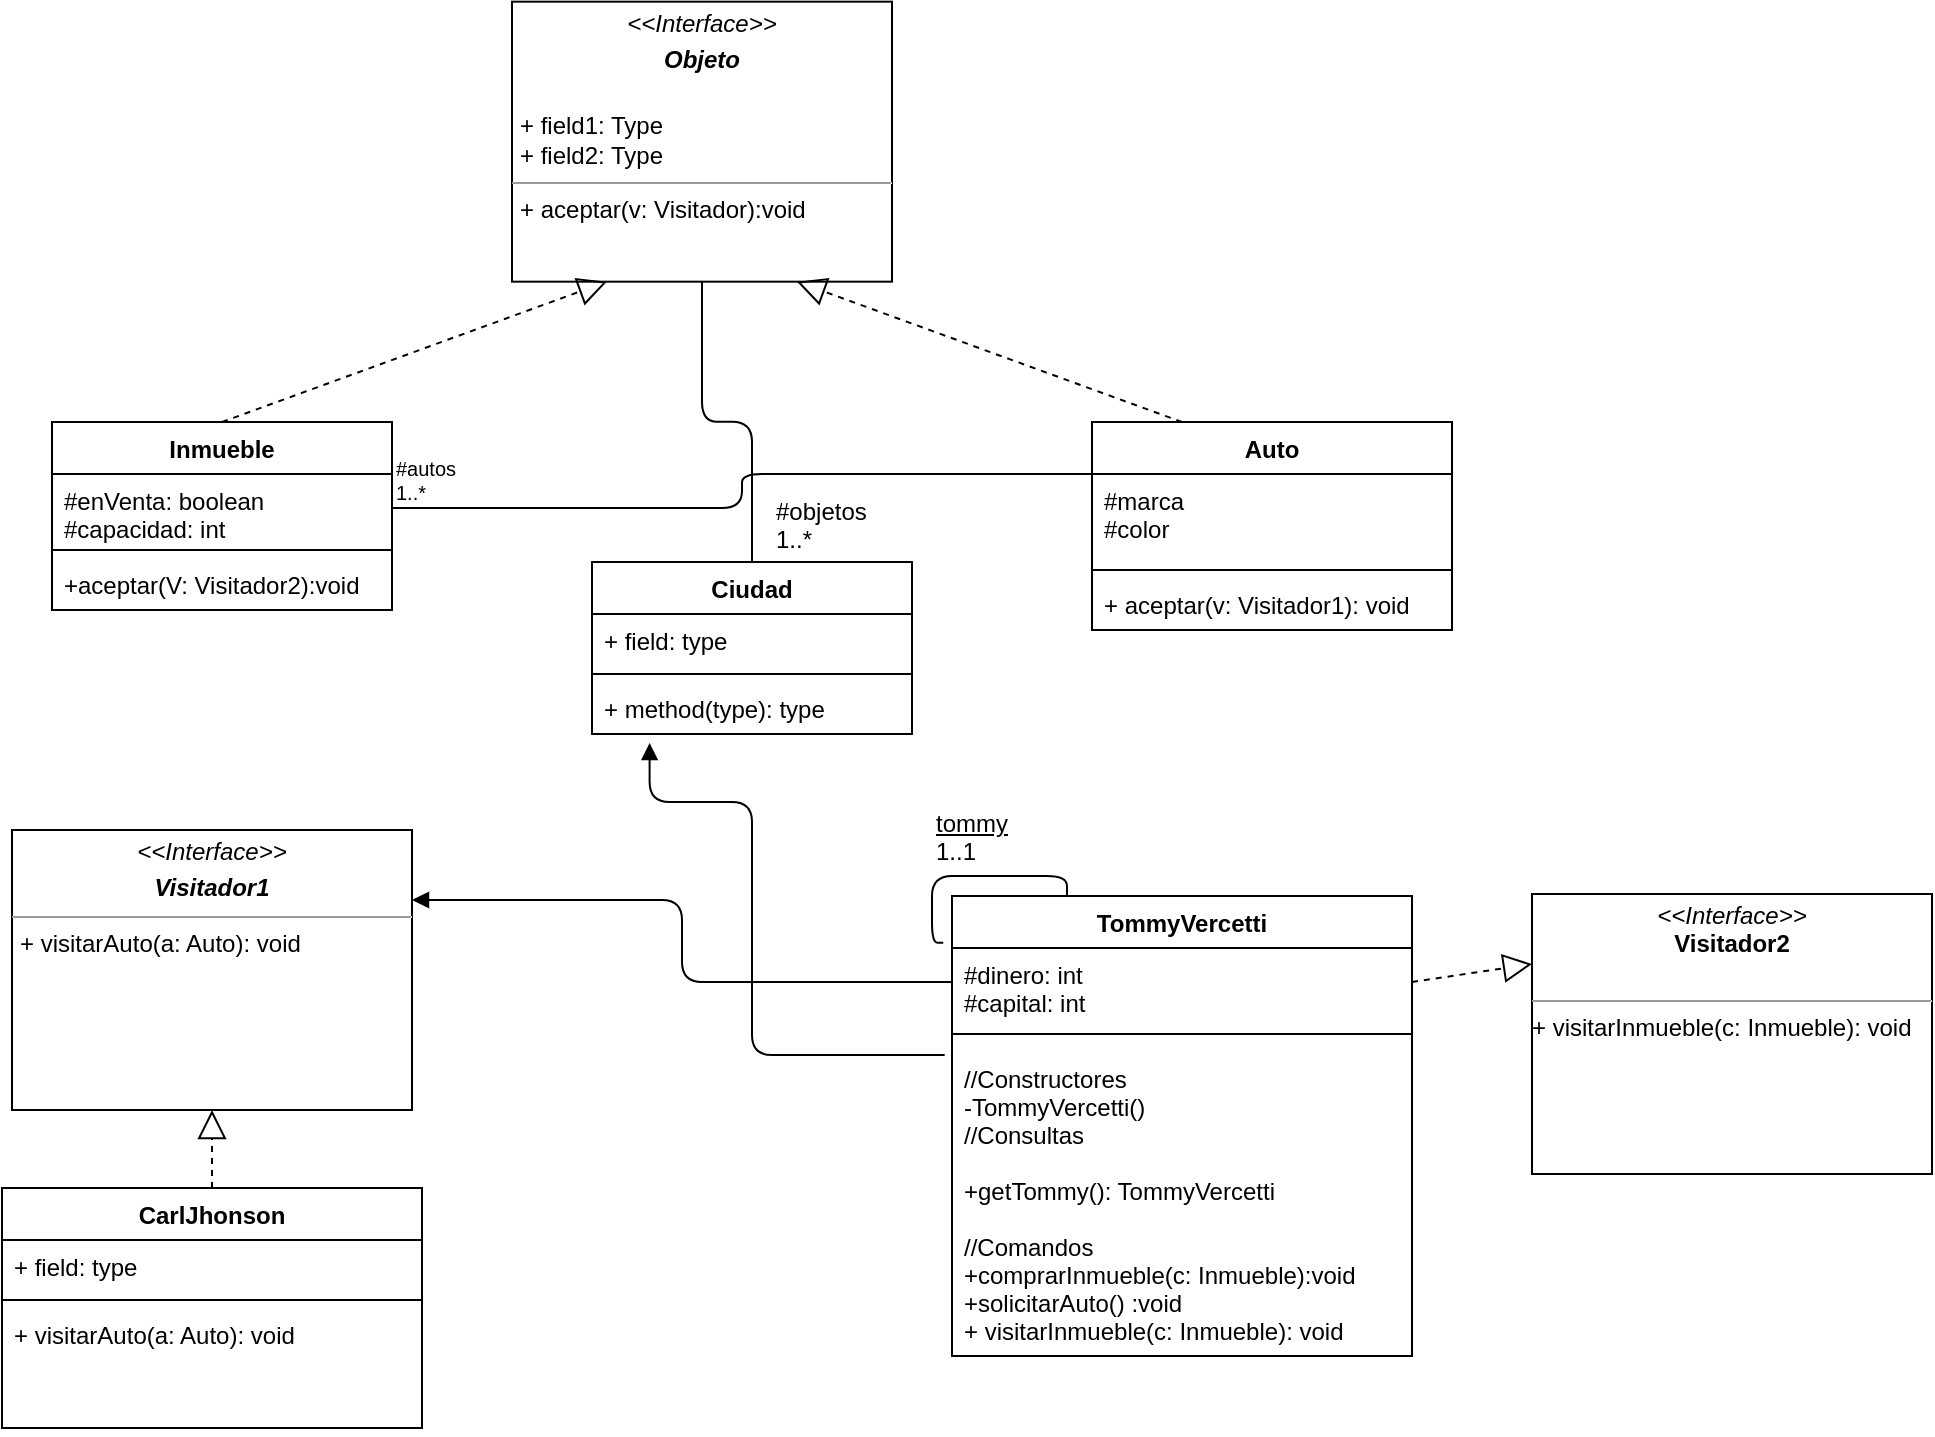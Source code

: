 <mxfile version="11.3.1" type="google" pages="1"><diagram name="Page-1" id="c4acf3e9-155e-7222-9cf6-157b1a14988f"><mxGraphModel dx="907" dy="1637" grid="1" gridSize="10" guides="1" tooltips="1" connect="1" arrows="1" fold="1" page="1" pageScale="1" pageWidth="850" pageHeight="1100" background="#ffffff" math="0" shadow="0"><root><mxCell id="0"/><mxCell id="1" parent="0"/><mxCell id="IqRkpjdhJnoGVLFhwTqX-1" value="Ciudad&#10;" style="swimlane;fontStyle=1;align=center;verticalAlign=top;childLayout=stackLayout;horizontal=1;startSize=26;horizontalStack=0;resizeParent=1;resizeParentMax=0;resizeLast=0;collapsible=1;marginBottom=0;" vertex="1" parent="1"><mxGeometry x="330" y="20" width="160" height="86" as="geometry"/></mxCell><mxCell id="IqRkpjdhJnoGVLFhwTqX-2" value="+ field: type" style="text;strokeColor=none;fillColor=none;align=left;verticalAlign=top;spacingLeft=4;spacingRight=4;overflow=hidden;rotatable=0;points=[[0,0.5],[1,0.5]];portConstraint=eastwest;" vertex="1" parent="IqRkpjdhJnoGVLFhwTqX-1"><mxGeometry y="26" width="160" height="26" as="geometry"/></mxCell><mxCell id="IqRkpjdhJnoGVLFhwTqX-3" value="" style="line;strokeWidth=1;fillColor=none;align=left;verticalAlign=middle;spacingTop=-1;spacingLeft=3;spacingRight=3;rotatable=0;labelPosition=right;points=[];portConstraint=eastwest;" vertex="1" parent="IqRkpjdhJnoGVLFhwTqX-1"><mxGeometry y="52" width="160" height="8" as="geometry"/></mxCell><mxCell id="IqRkpjdhJnoGVLFhwTqX-4" value="+ method(type): type" style="text;strokeColor=none;fillColor=none;align=left;verticalAlign=top;spacingLeft=4;spacingRight=4;overflow=hidden;rotatable=0;points=[[0,0.5],[1,0.5]];portConstraint=eastwest;" vertex="1" parent="IqRkpjdhJnoGVLFhwTqX-1"><mxGeometry y="60" width="160" height="26" as="geometry"/></mxCell><mxCell id="IqRkpjdhJnoGVLFhwTqX-5" value="Auto" style="swimlane;fontStyle=1;align=center;verticalAlign=top;childLayout=stackLayout;horizontal=1;startSize=26;horizontalStack=0;resizeParent=1;resizeParentMax=0;resizeLast=0;collapsible=1;marginBottom=0;" vertex="1" parent="1"><mxGeometry x="580" y="-50" width="180" height="104" as="geometry"/></mxCell><mxCell id="IqRkpjdhJnoGVLFhwTqX-6" value="#marca&#10;#color" style="text;strokeColor=none;fillColor=none;align=left;verticalAlign=top;spacingLeft=4;spacingRight=4;overflow=hidden;rotatable=0;points=[[0,0.5],[1,0.5]];portConstraint=eastwest;" vertex="1" parent="IqRkpjdhJnoGVLFhwTqX-5"><mxGeometry y="26" width="180" height="44" as="geometry"/></mxCell><mxCell id="IqRkpjdhJnoGVLFhwTqX-7" value="" style="line;strokeWidth=1;fillColor=none;align=left;verticalAlign=middle;spacingTop=-1;spacingLeft=3;spacingRight=3;rotatable=0;labelPosition=right;points=[];portConstraint=eastwest;" vertex="1" parent="IqRkpjdhJnoGVLFhwTqX-5"><mxGeometry y="70" width="180" height="8" as="geometry"/></mxCell><mxCell id="IqRkpjdhJnoGVLFhwTqX-8" value="+ aceptar(v: Visitador1): void" style="text;strokeColor=none;fillColor=none;align=left;verticalAlign=top;spacingLeft=4;spacingRight=4;overflow=hidden;rotatable=0;points=[[0,0.5],[1,0.5]];portConstraint=eastwest;" vertex="1" parent="IqRkpjdhJnoGVLFhwTqX-5"><mxGeometry y="78" width="180" height="26" as="geometry"/></mxCell><mxCell id="IqRkpjdhJnoGVLFhwTqX-9" value="Inmueble" style="swimlane;fontStyle=1;align=center;verticalAlign=top;childLayout=stackLayout;horizontal=1;startSize=26;horizontalStack=0;resizeParent=1;resizeParentMax=0;resizeLast=0;collapsible=1;marginBottom=0;" vertex="1" parent="1"><mxGeometry x="60" y="-50" width="170" height="94" as="geometry"/></mxCell><mxCell id="IqRkpjdhJnoGVLFhwTqX-10" value="#enVenta: boolean&#10;#capacidad: int" style="text;strokeColor=none;fillColor=none;align=left;verticalAlign=top;spacingLeft=4;spacingRight=4;overflow=hidden;rotatable=0;points=[[0,0.5],[1,0.5]];portConstraint=eastwest;" vertex="1" parent="IqRkpjdhJnoGVLFhwTqX-9"><mxGeometry y="26" width="170" height="34" as="geometry"/></mxCell><mxCell id="IqRkpjdhJnoGVLFhwTqX-11" value="" style="line;strokeWidth=1;fillColor=none;align=left;verticalAlign=middle;spacingTop=-1;spacingLeft=3;spacingRight=3;rotatable=0;labelPosition=right;points=[];portConstraint=eastwest;" vertex="1" parent="IqRkpjdhJnoGVLFhwTqX-9"><mxGeometry y="60" width="170" height="8" as="geometry"/></mxCell><mxCell id="IqRkpjdhJnoGVLFhwTqX-12" value="+aceptar(V: Visitador2):void" style="text;strokeColor=none;fillColor=none;align=left;verticalAlign=top;spacingLeft=4;spacingRight=4;overflow=hidden;rotatable=0;points=[[0,0.5],[1,0.5]];portConstraint=eastwest;" vertex="1" parent="IqRkpjdhJnoGVLFhwTqX-9"><mxGeometry y="68" width="170" height="26" as="geometry"/></mxCell><mxCell id="IqRkpjdhJnoGVLFhwTqX-13" value="TommyVercetti" style="swimlane;fontStyle=1;align=center;verticalAlign=top;childLayout=stackLayout;horizontal=1;startSize=26;horizontalStack=0;resizeParent=1;resizeParentMax=0;resizeLast=0;collapsible=1;marginBottom=0;" vertex="1" parent="1"><mxGeometry x="510" y="187" width="230" height="230" as="geometry"/></mxCell><mxCell id="IqRkpjdhJnoGVLFhwTqX-14" value="#dinero: int&#10;#capital: int&#10;&#10;&#10;" style="text;strokeColor=none;fillColor=none;align=left;verticalAlign=top;spacingLeft=4;spacingRight=4;overflow=hidden;rotatable=0;points=[[0,0.5],[1,0.5]];portConstraint=eastwest;fontStyle=0" vertex="1" parent="IqRkpjdhJnoGVLFhwTqX-13"><mxGeometry y="26" width="230" height="34" as="geometry"/></mxCell><mxCell id="IqRkpjdhJnoGVLFhwTqX-15" value="" style="line;strokeWidth=1;fillColor=none;align=left;verticalAlign=middle;spacingTop=-1;spacingLeft=3;spacingRight=3;rotatable=0;labelPosition=right;points=[];portConstraint=eastwest;" vertex="1" parent="IqRkpjdhJnoGVLFhwTqX-13"><mxGeometry y="60" width="230" height="18" as="geometry"/></mxCell><mxCell id="IqRkpjdhJnoGVLFhwTqX-16" value="//Constructores&#10;-TommyVercetti()&#10;//Consultas&#10;&#10;+getTommy(): TommyVercetti&#10;&#10;//Comandos&#10;+comprarInmueble(c: Inmueble):void&#10;+solicitarAuto() :void&#10;+ visitarInmueble(c: Inmueble): void" style="text;strokeColor=none;fillColor=none;align=left;verticalAlign=top;spacingLeft=4;spacingRight=4;overflow=hidden;rotatable=0;points=[[0,0.5],[1,0.5]];portConstraint=eastwest;fontColor=#000000;labelBackgroundColor=none;" vertex="1" parent="IqRkpjdhJnoGVLFhwTqX-13"><mxGeometry y="78" width="230" height="152" as="geometry"/></mxCell><mxCell id="IqRkpjdhJnoGVLFhwTqX-27" value="" style="endArrow=none;html=1;edgeStyle=orthogonalEdgeStyle;entryX=-0.019;entryY=-0.077;entryDx=0;entryDy=0;entryPerimeter=0;exitX=0.25;exitY=0;exitDx=0;exitDy=0;" edge="1" parent="IqRkpjdhJnoGVLFhwTqX-13" source="IqRkpjdhJnoGVLFhwTqX-13" target="IqRkpjdhJnoGVLFhwTqX-14"><mxGeometry relative="1" as="geometry"><mxPoint x="-270" y="110" as="sourcePoint"/><mxPoint x="-110" y="110" as="targetPoint"/></mxGeometry></mxCell><mxCell id="IqRkpjdhJnoGVLFhwTqX-28" value="" style="resizable=0;html=1;align=left;verticalAlign=bottom;labelBackgroundColor=#ffffff;fontSize=10;" connectable="0" vertex="1" parent="IqRkpjdhJnoGVLFhwTqX-27"><mxGeometry x="-1" relative="1" as="geometry"/></mxCell><mxCell id="IqRkpjdhJnoGVLFhwTqX-29" value="" style="resizable=0;html=1;align=right;verticalAlign=bottom;labelBackgroundColor=#ffffff;fontSize=10;" connectable="0" vertex="1" parent="IqRkpjdhJnoGVLFhwTqX-27"><mxGeometry x="1" relative="1" as="geometry"/></mxCell><mxCell id="IqRkpjdhJnoGVLFhwTqX-30" value="&lt;u&gt;tommy&lt;/u&gt;&lt;br&gt;1..1" style="text;html=1;resizable=0;points=[];autosize=1;align=left;verticalAlign=top;spacingTop=-4;" vertex="1" parent="1"><mxGeometry x="500" y="141" width="50" height="30" as="geometry"/></mxCell><mxCell id="IqRkpjdhJnoGVLFhwTqX-70" value="CarlJhonson" style="swimlane;fontStyle=1;align=center;verticalAlign=top;childLayout=stackLayout;horizontal=1;startSize=26;horizontalStack=0;resizeParent=1;resizeParentMax=0;resizeLast=0;collapsible=1;marginBottom=0;labelBackgroundColor=none;fontColor=#000000;" vertex="1" parent="1"><mxGeometry x="35" y="333" width="210" height="120" as="geometry"/></mxCell><mxCell id="IqRkpjdhJnoGVLFhwTqX-71" value="+ field: type" style="text;strokeColor=none;fillColor=none;align=left;verticalAlign=top;spacingLeft=4;spacingRight=4;overflow=hidden;rotatable=0;points=[[0,0.5],[1,0.5]];portConstraint=eastwest;" vertex="1" parent="IqRkpjdhJnoGVLFhwTqX-70"><mxGeometry y="26" width="210" height="26" as="geometry"/></mxCell><mxCell id="IqRkpjdhJnoGVLFhwTqX-72" value="" style="line;strokeWidth=1;fillColor=none;align=left;verticalAlign=middle;spacingTop=-1;spacingLeft=3;spacingRight=3;rotatable=0;labelPosition=right;points=[];portConstraint=eastwest;" vertex="1" parent="IqRkpjdhJnoGVLFhwTqX-70"><mxGeometry y="52" width="210" height="8" as="geometry"/></mxCell><mxCell id="IqRkpjdhJnoGVLFhwTqX-73" value="+ visitarAuto(a: Auto): void&#10;" style="text;strokeColor=none;fillColor=none;align=left;verticalAlign=top;spacingLeft=4;spacingRight=4;overflow=hidden;rotatable=0;points=[[0,0.5],[1,0.5]];portConstraint=eastwest;" vertex="1" parent="IqRkpjdhJnoGVLFhwTqX-70"><mxGeometry y="60" width="210" height="60" as="geometry"/></mxCell><mxCell id="IqRkpjdhJnoGVLFhwTqX-74" value="&lt;p style=&quot;margin: 0px ; margin-top: 4px ; text-align: center&quot;&gt;&lt;i&gt;&amp;lt;&amp;lt;Interface&amp;gt;&amp;gt;&lt;/i&gt;&lt;/p&gt;&lt;p style=&quot;margin: 0px ; margin-top: 4px ; text-align: center&quot;&gt;&lt;b&gt;&lt;i&gt;Visitador1&lt;/i&gt;&lt;/b&gt;&lt;/p&gt;&lt;hr size=&quot;1&quot;&gt;&lt;p style=&quot;margin: 0px ; margin-left: 4px&quot;&gt;+ visitarAuto(a: Auto): void&lt;br style=&quot;padding: 0px ; margin: 0px&quot;&gt;&lt;br&gt;&lt;/p&gt;" style="verticalAlign=top;align=left;overflow=fill;fontSize=12;fontFamily=Helvetica;html=1;labelBackgroundColor=none;" vertex="1" parent="1"><mxGeometry x="40" y="154" width="200" height="140" as="geometry"/></mxCell><mxCell id="IqRkpjdhJnoGVLFhwTqX-75" value="&lt;p style=&quot;margin: 0px ; margin-top: 4px ; text-align: center&quot;&gt;&lt;i&gt;&amp;lt;&amp;lt;Interface&amp;gt;&amp;gt;&lt;/i&gt;&lt;/p&gt;&lt;p style=&quot;margin: 0px ; margin-top: 4px ; text-align: center&quot;&gt;&lt;i&gt;&lt;b&gt;Objeto&lt;/b&gt;&lt;/i&gt;&lt;br&gt;&lt;/p&gt;&lt;p style=&quot;margin: 0px ; margin-top: 4px ; text-align: center&quot;&gt;&lt;i&gt;&lt;b&gt;&lt;br&gt;&lt;/b&gt;&lt;/i&gt;&lt;/p&gt;&lt;p style=&quot;margin: 0px ; margin-left: 4px&quot;&gt;+ field1: Type&lt;br&gt;+ field2: Type&lt;/p&gt;&lt;hr size=&quot;1&quot;&gt;&lt;p style=&quot;margin: 0px ; margin-left: 4px&quot;&gt;+ aceptar(v: Visitador):void&lt;br&gt;&lt;/p&gt;" style="verticalAlign=top;align=left;overflow=fill;fontSize=12;fontFamily=Helvetica;html=1;labelBackgroundColor=none;" vertex="1" parent="1"><mxGeometry x="290" y="-260.167" width="190" height="140" as="geometry"/></mxCell><mxCell id="IqRkpjdhJnoGVLFhwTqX-76" value="" style="endArrow=block;dashed=1;endFill=0;endSize=12;html=1;fontColor=#000000;exitX=0.5;exitY=0;exitDx=0;exitDy=0;entryX=0.25;entryY=1;entryDx=0;entryDy=0;" edge="1" parent="1" source="IqRkpjdhJnoGVLFhwTqX-9" target="IqRkpjdhJnoGVLFhwTqX-75"><mxGeometry width="160" relative="1" as="geometry"><mxPoint x="264.5" y="-70" as="sourcePoint"/><mxPoint x="424.5" y="-70" as="targetPoint"/></mxGeometry></mxCell><mxCell id="IqRkpjdhJnoGVLFhwTqX-77" value="" style="endArrow=block;dashed=1;endFill=0;endSize=12;html=1;fontColor=#000000;exitX=0.25;exitY=0;exitDx=0;exitDy=0;entryX=0.75;entryY=1;entryDx=0;entryDy=0;" edge="1" parent="1" source="IqRkpjdhJnoGVLFhwTqX-5" target="IqRkpjdhJnoGVLFhwTqX-75"><mxGeometry width="160" relative="1" as="geometry"><mxPoint x="440" y="-40" as="sourcePoint"/><mxPoint x="600" y="-40" as="targetPoint"/></mxGeometry></mxCell><mxCell id="IqRkpjdhJnoGVLFhwTqX-78" value="" style="endArrow=block;dashed=1;endFill=0;endSize=12;html=1;fontColor=#000000;exitX=0.5;exitY=0;exitDx=0;exitDy=0;entryX=0.5;entryY=1;entryDx=0;entryDy=0;" edge="1" parent="1" source="IqRkpjdhJnoGVLFhwTqX-70" target="IqRkpjdhJnoGVLFhwTqX-74"><mxGeometry width="160" relative="1" as="geometry"><mxPoint x="40" y="440" as="sourcePoint"/><mxPoint x="200" y="440" as="targetPoint"/></mxGeometry></mxCell><mxCell id="IqRkpjdhJnoGVLFhwTqX-79" value="" style="endArrow=block;endFill=1;html=1;edgeStyle=orthogonalEdgeStyle;align=left;verticalAlign=top;fontColor=#000000;exitX=0;exitY=0.5;exitDx=0;exitDy=0;entryX=1;entryY=0.25;entryDx=0;entryDy=0;" edge="1" parent="1" source="IqRkpjdhJnoGVLFhwTqX-14" target="IqRkpjdhJnoGVLFhwTqX-74"><mxGeometry x="-1" relative="1" as="geometry"><mxPoint x="330" y="264" as="sourcePoint"/><mxPoint x="490" y="264" as="targetPoint"/></mxGeometry></mxCell><mxCell id="IqRkpjdhJnoGVLFhwTqX-81" value="" style="endArrow=block;endFill=1;html=1;edgeStyle=orthogonalEdgeStyle;align=left;verticalAlign=top;fontColor=#000000;exitX=-0.016;exitY=0.01;exitDx=0;exitDy=0;exitPerimeter=0;entryX=0.18;entryY=1.173;entryDx=0;entryDy=0;entryPerimeter=0;" edge="1" parent="1" source="IqRkpjdhJnoGVLFhwTqX-16" target="IqRkpjdhJnoGVLFhwTqX-4"><mxGeometry x="-1" relative="1" as="geometry"><mxPoint x="330" y="291.5" as="sourcePoint"/><mxPoint x="490" y="291.5" as="targetPoint"/><Array as="points"><mxPoint x="410" y="266"/><mxPoint x="410" y="140"/><mxPoint x="359" y="140"/></Array></mxGeometry></mxCell><mxCell id="IqRkpjdhJnoGVLFhwTqX-84" value="" style="endArrow=none;html=1;edgeStyle=orthogonalEdgeStyle;fontColor=#000000;exitX=0.5;exitY=0;exitDx=0;exitDy=0;entryX=0.5;entryY=1;entryDx=0;entryDy=0;" edge="1" parent="1" source="IqRkpjdhJnoGVLFhwTqX-1" target="IqRkpjdhJnoGVLFhwTqX-75"><mxGeometry relative="1" as="geometry"><mxPoint x="320" y="-40" as="sourcePoint"/><mxPoint x="480" y="-40" as="targetPoint"/></mxGeometry></mxCell><mxCell id="IqRkpjdhJnoGVLFhwTqX-87" value="#objetos&lt;br&gt;1..*" style="text;html=1;resizable=0;points=[];autosize=1;align=left;verticalAlign=top;spacingTop=-4;fontColor=#000000;" vertex="1" parent="1"><mxGeometry x="420" y="-15.5" width="60" height="30" as="geometry"/></mxCell><mxCell id="IqRkpjdhJnoGVLFhwTqX-88" value="&lt;p style=&quot;margin: 0px ; margin-top: 4px ; text-align: center&quot;&gt;&lt;i&gt;&amp;lt;&amp;lt;Interface&amp;gt;&amp;gt;&lt;/i&gt;&lt;br&gt;&lt;b&gt;Visitador2&lt;/b&gt;&lt;/p&gt;&lt;p style=&quot;margin: 0px ; margin-left: 4px&quot;&gt;&lt;br&gt;&lt;/p&gt;&lt;hr size=&quot;1&quot;&gt;+ visitarInmueble(c: Inmueble): void&lt;p style=&quot;margin: 0px ; margin-left: 4px&quot;&gt;&lt;br&gt;&lt;/p&gt;" style="verticalAlign=top;align=left;overflow=fill;fontSize=12;fontFamily=Helvetica;html=1;labelBackgroundColor=none;" vertex="1" parent="1"><mxGeometry x="800" y="186" width="200" height="140" as="geometry"/></mxCell><mxCell id="IqRkpjdhJnoGVLFhwTqX-89" value="" style="endArrow=block;dashed=1;endFill=0;endSize=12;html=1;fontColor=#000000;exitX=1;exitY=0.5;exitDx=0;exitDy=0;entryX=0;entryY=0.25;entryDx=0;entryDy=0;" edge="1" parent="1" source="IqRkpjdhJnoGVLFhwTqX-14" target="IqRkpjdhJnoGVLFhwTqX-88"><mxGeometry width="160" relative="1" as="geometry"><mxPoint x="769.5" y="370" as="sourcePoint"/><mxPoint x="929.5" y="370" as="targetPoint"/></mxGeometry></mxCell><mxCell id="IqRkpjdhJnoGVLFhwTqX-90" value="" style="endArrow=none;html=1;edgeStyle=orthogonalEdgeStyle;fontColor=#000000;exitX=1;exitY=0.5;exitDx=0;exitDy=0;entryX=0;entryY=0.25;entryDx=0;entryDy=0;" edge="1" parent="1" source="IqRkpjdhJnoGVLFhwTqX-10" target="IqRkpjdhJnoGVLFhwTqX-5"><mxGeometry relative="1" as="geometry"><mxPoint x="240" y="-16" as="sourcePoint"/><mxPoint x="400" y="-16" as="targetPoint"/></mxGeometry></mxCell><mxCell id="IqRkpjdhJnoGVLFhwTqX-91" value="#autos&lt;br&gt;1..*" style="resizable=0;html=1;align=left;verticalAlign=bottom;labelBackgroundColor=#ffffff;fontSize=10;" connectable="0" vertex="1" parent="IqRkpjdhJnoGVLFhwTqX-90"><mxGeometry x="-1" relative="1" as="geometry"/></mxCell><mxCell id="IqRkpjdhJnoGVLFhwTqX-92" value="" style="resizable=0;html=1;align=right;verticalAlign=bottom;labelBackgroundColor=#ffffff;fontSize=10;" connectable="0" vertex="1" parent="IqRkpjdhJnoGVLFhwTqX-90"><mxGeometry x="1" relative="1" as="geometry"/></mxCell></root></mxGraphModel></diagram></mxfile>